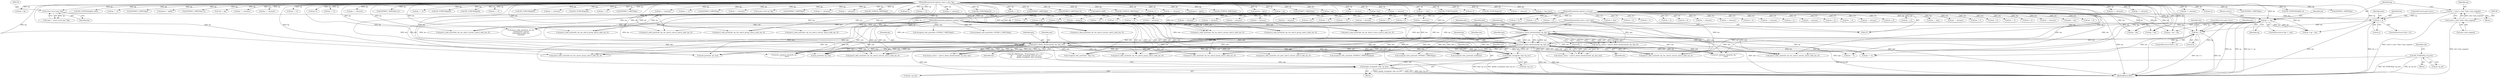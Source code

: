 digraph "0_tcpdump_5dc1860d8267b1e0cb78c9ffa2a40bea2fdb3ddc_4@pointer" {
"1000669" [label="(Call,ipaddr_string(ndo, &ip->ip_dst))"];
"1000663" [label="(Call,ipaddr_string(ndo, &ip->ip_src))"];
"1000224" [label="(Call,pimv2_check_checksum(ndo, bp, bp2, 8))"];
"1000120" [label="(MethodParameterIn,netdissect_options *ndo)"];
"1000121" [label="(MethodParameterIn,register const u_char *bp)"];
"1000143" [label="(Call,bp >= ep)"];
"1000129" [label="(Call,(const struct pim *)bp)"];
"1000135" [label="(Call,ep = (const u_char *)ndo->ndo_snapend)"];
"1000137" [label="(Call,(const u_char *)ndo->ndo_snapend)"];
"1000123" [label="(MethodParameterIn,const u_char *bp2)"];
"1000236" [label="(Call,pimv2_check_checksum(ndo, bp, bp2, len))"];
"1000181" [label="(Call,len < 4)"];
"1000159" [label="(Call,len < 2)"];
"1000122" [label="(MethodParameterIn,register u_int len)"];
"1000245" [label="(Call,pimv2_check_checksum(ndo, bp, bp2, len))"];
"1000653" [label="(Call,ND_TCHECK(ip->ip_dst))"];
"1001291" [label="(Call,bp += advance)"];
"1000662" [label="(Block,)"];
"1000391" [label="(Call,bp+2)"];
"1000386" [label="(Call,EXTRACT_16BITS(bp))"];
"1000131" [label="(Identifier,bp)"];
"1000124" [label="(Block,)"];
"1000184" [label="(ControlStructure,goto trunc;)"];
"1001294" [label="(Call,len -= advance)"];
"1000127" [label="(Call,*pim = (const struct pim *)bp)"];
"1000222" [label="(Call,cksum_status = pimv2_check_checksum(ndo, bp, bp2, 8))"];
"1001417" [label="(Call,pimv2_addr_print(ndo, bp, len, pimv2_unicast, pimv2_addr_len, 0))"];
"1000297" [label="(Call,ND_TCHECK2(bp[0], 4))"];
"1000274" [label="(Call,len -= 4)"];
"1001010" [label="(Call,EXTRACT_16BITS(bp))"];
"1001171" [label="(Call,bp < ep)"];
"1000977" [label="(Call,pimv2_addr_print(ndo, bp, len, pimv2_source, pimv2_addr_len, 0))"];
"1000866" [label="(Call,pimv2_addr_print(ndo, bp, len, pimv2_group, pimv2_addr_len, 0))"];
"1001199" [label="(Call,len -= advance)"];
"1001468" [label="(Call,len -= advance)"];
"1000719" [label="(Call,len -= advance)"];
"1000500" [label="(Call,unsigned_relts_print(ndo, *(bp+1)))"];
"1000340" [label="(Call,ND_TCHECK2(bp[0], olen))"];
"1000150" [label="(Call,bp + len)"];
"1000135" [label="(Call,ep = (const u_char *)ndo->ndo_snapend)"];
"1000912" [label="(Call,bp += 4)"];
"1000464" [label="(Call,EXTRACT_32BITS(bp))"];
"1001429" [label="(Call,len -= advance)"];
"1000122" [label="(MethodParameterIn,register u_int len)"];
"1001360" [label="(Call,pfxcnt = bp[0])"];
"1000145" [label="(Identifier,ep)"];
"1001383" [label="(Call,len < 4)"];
"1000390" [label="(Call,EXTRACT_16BITS(bp+2))"];
"1000536" [label="(Call,*ptr = bp)"];
"1001110" [label="(Call,bp += advance)"];
"1000716" [label="(Call,bp += advance)"];
"1000841" [label="(Call,len -= 4)"];
"1000234" [label="(Call,cksum_status = pimv2_check_checksum(ndo, bp, bp2, len))"];
"1000236" [label="(Call,pimv2_check_checksum(ndo, bp, bp2, len))"];
"1001157" [label="(Call,bp += 4)"];
"1000144" [label="(Identifier,bp)"];
"1000635" [label="(Call,len == 0)"];
"1000137" [label="(Call,(const u_char *)ndo->ndo_snapend)"];
"1000665" [label="(Call,&ip->ip_src)"];
"1000239" [label="(Identifier,bp2)"];
"1000952" [label="(Call,len -= advance)"];
"1000362" [label="(Call,unsigned_relts_print(ndo, EXTRACT_16BITS(bp)))"];
"1000155" [label="(Call,bp + len)"];
"1000143" [label="(Call,bp >= ep)"];
"1000161" [label="(Literal,2)"];
"1001117" [label="(Call,len < 1)"];
"1001366" [label="(Call,len < 2)"];
"1000520" [label="(Call,bp+2)"];
"1001239" [label="(Call,bp += 4)"];
"1001504" [label="(Call,pimv2_addr_print(ndo, bp, len, pimv2_group, pimv2_addr_len, 0))"];
"1000989" [label="(Call,len -= advance)"];
"1001235" [label="(Call,len < 4)"];
"1001543" [label="(Call,len < 2)"];
"1001536" [label="(Call,bp += advance)"];
"1001527" [label="(Call,pimv2_addr_print(ndo, bp, len, pimv2_unicast, pimv2_addr_len, 0))"];
"1000519" [label="(Call,EXTRACT_16BITS(bp+2))"];
"1000159" [label="(Call,len < 2)"];
"1001187" [label="(Call,pimv2_addr_print(ndo, bp, len,\n \t\t\t\t\t\t\t\tpimv2_unicast,\n\t\t\t\t\t\t\t\tpimv2_addr_len,\n\t\t\t\t\t\t\t\t0))"];
"1000556" [label="(Call,pimv2_addr_print(ndo, ptr, plen, pimv2_unicast, pimv2_addr_len, 0))"];
"1001055" [label="(Call,len -= 2)"];
"1000187" [label="(Identifier,pim)"];
"1000336" [label="(Call,len < olen)"];
"1001036" [label="(Call,len < 2)"];
"1001344" [label="(Call,len < 1)"];
"1000329" [label="(Call,bp += 4)"];
"1000248" [label="(Identifier,bp2)"];
"1001040" [label="(Call,ND_TCHECK(bp[2]))"];
"1000162" [label="(ControlStructure,goto trunc;)"];
"1001203" [label="(Call,len < 2)"];
"1000165" [label="(Identifier,pim)"];
"1000659" [label="(Identifier,ndo)"];
"1000226" [label="(Identifier,bp)"];
"1000293" [label="(Call,len < 4)"];
"1001456" [label="(Call,pimv2_addr_print(ndo, bp, len, pimv2_group, pimv2_addr_len, 0))"];
"1001023" [label="(Call,ND_TCHECK(bp[0]))"];
"1000784" [label="(Call,len -= advance)"];
"1001113" [label="(Call,len -= advance)"];
"1001403" [label="(Call,bp += 4)"];
"1000610" [label="(Call,len < 4)"];
"1000240" [label="(Identifier,len)"];
"1000582" [label="(Call,print_unknown_data(ndo, bp, \"\n\t    \", olen))"];
"1001078" [label="(Call,len -= advance)"];
"1000653" [label="(Call,ND_TCHECK(ip->ip_dst))"];
"1000153" [label="(Call,ep = bp + len)"];
"1001348" [label="(Call,ND_TCHECK(bp[0]))"];
"1001196" [label="(Call,bp += advance)"];
"1001222" [label="(Call,ND_TCHECK(bp[2]))"];
"1001134" [label="(Call,len < 2)"];
"1001539" [label="(Call,len -= advance)"];
"1000663" [label="(Call,ipaddr_string(ndo, &ip->ip_src))"];
"1000707" [label="(Call,pimv2_addr_print(ndo, bp, len, pimv2_group, pimv2_addr_len, 0))"];
"1001012" [label="(Call,bp += 2)"];
"1000433" [label="(Call,EXTRACT_32BITS(bp))"];
"1001575" [label="(MethodReturn,RET)"];
"1000121" [label="(MethodParameterIn,register const u_char *bp)"];
"1000683" [label="(Call,ip6_print(ndo, bp, len))"];
"1000146" [label="(Return,return;)"];
"1001153" [label="(Call,len < 4)"];
"1000875" [label="(Call,bp += advance)"];
"1001052" [label="(Call,bp += 2)"];
"1001215" [label="(Call,EXTRACT_16BITS(bp))"];
"1001465" [label="(Call,bp += advance)"];
"1000332" [label="(Call,len -= 4)"];
"1000878" [label="(Call,len -= advance)"];
"1001298" [label="(Call,len < 8)"];
"1000641" [label="(Call,(const struct ip *)bp)"];
"1000626" [label="(Call,EXTRACT_32BITS(bp))"];
"1000120" [label="(MethodParameterIn,netdissect_options *ndo)"];
"1001426" [label="(Call,bp += advance)"];
"1000224" [label="(Call,pimv2_check_checksum(ndo, bp, bp2, 8))"];
"1001513" [label="(Call,bp += advance)"];
"1000160" [label="(Identifier,len)"];
"1000654" [label="(Call,ip->ip_dst)"];
"1000181" [label="(Call,len < 4)"];
"1000249" [label="(Identifier,len)"];
"1001003" [label="(Call,ND_TCHECK_16BITS(bp))"];
"1001015" [label="(Call,len -= 2)"];
"1001481" [label="(Call,pimv2_addr_print(ndo, bp, len, pimv2_unicast, pimv2_addr_len, 0))"];
"1000602" [label="(Call,len -= olen)"];
"1000671" [label="(Call,&ip->ip_dst)"];
"1000228" [label="(Literal,8)"];
"1000129" [label="(Call,(const struct pim *)bp)"];
"1000225" [label="(Identifier,ndo)"];
"1001259" [label="(Call,pimv2_addr_print(ndo, bp, len, pimv2_group, pimv2_addr_len, 0))"];
"1000742" [label="(Call,len -= advance)"];
"1000149" [label="(Identifier,ep)"];
"1001218" [label="(Call,len < 3)"];
"1000142" [label="(ControlStructure,if (bp >= ep))"];
"1000503" [label="(Call,bp+1)"];
"1000183" [label="(Literal,4)"];
"1000628" [label="(Call,bp += 4)"];
"1000288" [label="(Call,len > 0)"];
"1001282" [label="(Call,pimv2_addr_print(ndo, bp, len, pimv2_unicast, pimv2_addr_len, 0))"];
"1000986" [label="(Call,bp += advance)"];
"1000670" [label="(Identifier,ndo)"];
"1000271" [label="(Call,bp += 4)"];
"1000631" [label="(Call,len -= 4)"];
"1001553" [label="(Call,unsigned_relts_print(ndo, EXTRACT_16BITS(bp)))"];
"1000158" [label="(ControlStructure,if (len < 2))"];
"1001370" [label="(Call,ND_TCHECK(bp[1]))"];
"1000123" [label="(MethodParameterIn,const u_char *bp2)"];
"1000148" [label="(Call,ep > bp + len)"];
"1001101" [label="(Call,pimv2_addr_print(ndo, bp, len, pimv2_group, pimv2_addr_len, 0))"];
"1000788" [label="(Call,len < 4)"];
"1000238" [label="(Identifier,bp)"];
"1000245" [label="(Call,pimv2_check_checksum(ndo, bp, bp2, len))"];
"1000838" [label="(Call,bp += 4)"];
"1000246" [label="(Identifier,ndo)"];
"1001516" [label="(Call,len -= advance)"];
"1001555" [label="(Call,EXTRACT_16BITS(bp))"];
"1000540" [label="(Call,plen = len)"];
"1000139" [label="(Call,ndo->ndo_snapend)"];
"1001213" [label="(Call,unsigned_relts_print(ndo, EXTRACT_16BITS(bp)))"];
"1000136" [label="(Identifier,ep)"];
"1001406" [label="(Call,len -= 4)"];
"1000508" [label="(Call,EXTRACT_16BITS(bp+2))"];
"1001307" [label="(Call,bp[0] & 0x80)"];
"1001207" [label="(Call,ND_TCHECK_16BITS(bp))"];
"1001242" [label="(Call,len -= 4)"];
"1000491" [label="(Call,bp+1)"];
"1001075" [label="(Call,bp += advance)"];
"1000237" [label="(Identifier,ndo)"];
"1001147" [label="(Call,frpcnt = bp[1])"];
"1000651" [label="(Block,)"];
"1001547" [label="(Call,ND_TCHECK_16BITS(bp))"];
"1000594" [label="(Call,print_unknown_data(ndo, bp, \"\n\t    \", olen))"];
"1000669" [label="(Call,ipaddr_string(ndo, &ip->ip_dst))"];
"1000227" [label="(Identifier,bp2)"];
"1000796" [label="(Call,ngroup = bp[1])"];
"1000882" [label="(Call,len < 4)"];
"1000180" [label="(ControlStructure,if (len < 4))"];
"1000999" [label="(Call,len < 2)"];
"1001396" [label="(Call,unsigned_relts_print(ndo, EXTRACT_16BITS(&bp[2])))"];
"1000664" [label="(Identifier,ndo)"];
"1001440" [label="(Call,bp < ep)"];
"1001493" [label="(Call,len -= advance)"];
"1000364" [label="(Call,EXTRACT_16BITS(bp))"];
"1001085" [label="(Call,bp < ep)"];
"1001160" [label="(Call,len -= 4)"];
"1000772" [label="(Call,pimv2_addr_print(ndo, bp, len, pimv2_unicast, pimv2_addr_len, 0))"];
"1000739" [label="(Call,bp += advance)"];
"1000243" [label="(Call,cksum_status = pimv2_check_checksum(ndo, bp, bp2, len))"];
"1000546" [label="(Call,bp+olen)"];
"1001490" [label="(Call,bp += advance)"];
"1000835" [label="(Call,unsigned_relts_print(ndo, holdtime))"];
"1000599" [label="(Call,bp += olen)"];
"1001121" [label="(Call,ND_TCHECK(bp[0]))"];
"1000509" [label="(Call,bp+2)"];
"1000940" [label="(Call,pimv2_addr_print(ndo, bp, len, pimv2_source, pimv2_addr_len, 0))"];
"1001138" [label="(Call,ND_TCHECK(bp[1]))"];
"1000247" [label="(Identifier,bp)"];
"1001268" [label="(Call,bp += advance)"];
"1000544" [label="(Call,ptr < (bp+olen))"];
"1001019" [label="(Call,len < 1)"];
"1000677" [label="(Call,ip_print(ndo, bp, len))"];
"1001066" [label="(Call,pimv2_addr_print(ndo, bp, len, pimv2_unicast, pimv2_addr_len, 0))"];
"1000657" [label="(Call,ND_PRINT((ndo, \"IP-Null-header %s > %s\",\n \t\t\t          ipaddr_string(ndo, &ip->ip_src),\n \t\t\t          ipaddr_string(ndo, &ip->ip_dst))))"];
"1000730" [label="(Call,pimv2_addr_print(ndo, bp, len, pimv2_unicast, pimv2_addr_len, 0))"];
"1000781" [label="(Call,bp += advance)"];
"1000915" [label="(Call,len -= 4)"];
"1000949" [label="(Call,bp += advance)"];
"1001271" [label="(Call,len -= advance)"];
"1000182" [label="(Identifier,len)"];
"1000669" -> "1000662"  [label="AST: "];
"1000669" -> "1000671"  [label="CFG: "];
"1000670" -> "1000669"  [label="AST: "];
"1000671" -> "1000669"  [label="AST: "];
"1000657" -> "1000669"  [label="CFG: "];
"1000669" -> "1001575"  [label="DDG: ndo"];
"1000669" -> "1001575"  [label="DDG: &ip->ip_dst"];
"1000669" -> "1001575"  [label="DDG: ipaddr_string(ndo, &ip->ip_dst)"];
"1000663" -> "1000669"  [label="DDG: ndo"];
"1000120" -> "1000669"  [label="DDG: ndo"];
"1000653" -> "1000669"  [label="DDG: ip->ip_dst"];
"1000663" -> "1000662"  [label="AST: "];
"1000663" -> "1000665"  [label="CFG: "];
"1000664" -> "1000663"  [label="AST: "];
"1000665" -> "1000663"  [label="AST: "];
"1000670" -> "1000663"  [label="CFG: "];
"1000663" -> "1001575"  [label="DDG: ipaddr_string(ndo, &ip->ip_src)"];
"1000663" -> "1001575"  [label="DDG: &ip->ip_src"];
"1000224" -> "1000663"  [label="DDG: ndo"];
"1000236" -> "1000663"  [label="DDG: ndo"];
"1000245" -> "1000663"  [label="DDG: ndo"];
"1000120" -> "1000663"  [label="DDG: ndo"];
"1000224" -> "1000222"  [label="AST: "];
"1000224" -> "1000228"  [label="CFG: "];
"1000225" -> "1000224"  [label="AST: "];
"1000226" -> "1000224"  [label="AST: "];
"1000227" -> "1000224"  [label="AST: "];
"1000228" -> "1000224"  [label="AST: "];
"1000222" -> "1000224"  [label="CFG: "];
"1000224" -> "1001575"  [label="DDG: ndo"];
"1000224" -> "1001575"  [label="DDG: bp2"];
"1000224" -> "1000222"  [label="DDG: ndo"];
"1000224" -> "1000222"  [label="DDG: bp"];
"1000224" -> "1000222"  [label="DDG: bp2"];
"1000224" -> "1000222"  [label="DDG: 8"];
"1000120" -> "1000224"  [label="DDG: ndo"];
"1000121" -> "1000224"  [label="DDG: bp"];
"1000143" -> "1000224"  [label="DDG: bp"];
"1000123" -> "1000224"  [label="DDG: bp2"];
"1000224" -> "1000236"  [label="DDG: ndo"];
"1000224" -> "1000236"  [label="DDG: bp"];
"1000224" -> "1000236"  [label="DDG: bp2"];
"1000224" -> "1000271"  [label="DDG: bp"];
"1000224" -> "1000362"  [label="DDG: ndo"];
"1000224" -> "1000500"  [label="DDG: ndo"];
"1000224" -> "1000556"  [label="DDG: ndo"];
"1000224" -> "1000582"  [label="DDG: ndo"];
"1000224" -> "1000594"  [label="DDG: ndo"];
"1000224" -> "1000677"  [label="DDG: ndo"];
"1000224" -> "1000683"  [label="DDG: ndo"];
"1000224" -> "1000707"  [label="DDG: ndo"];
"1000224" -> "1000772"  [label="DDG: ndo"];
"1000224" -> "1000835"  [label="DDG: ndo"];
"1000224" -> "1000866"  [label="DDG: ndo"];
"1000224" -> "1001066"  [label="DDG: ndo"];
"1000224" -> "1001259"  [label="DDG: ndo"];
"1000224" -> "1001396"  [label="DDG: ndo"];
"1000224" -> "1001481"  [label="DDG: ndo"];
"1000120" -> "1000119"  [label="AST: "];
"1000120" -> "1001575"  [label="DDG: ndo"];
"1000120" -> "1000236"  [label="DDG: ndo"];
"1000120" -> "1000245"  [label="DDG: ndo"];
"1000120" -> "1000362"  [label="DDG: ndo"];
"1000120" -> "1000500"  [label="DDG: ndo"];
"1000120" -> "1000556"  [label="DDG: ndo"];
"1000120" -> "1000582"  [label="DDG: ndo"];
"1000120" -> "1000594"  [label="DDG: ndo"];
"1000120" -> "1000677"  [label="DDG: ndo"];
"1000120" -> "1000683"  [label="DDG: ndo"];
"1000120" -> "1000707"  [label="DDG: ndo"];
"1000120" -> "1000730"  [label="DDG: ndo"];
"1000120" -> "1000772"  [label="DDG: ndo"];
"1000120" -> "1000835"  [label="DDG: ndo"];
"1000120" -> "1000866"  [label="DDG: ndo"];
"1000120" -> "1000940"  [label="DDG: ndo"];
"1000120" -> "1000977"  [label="DDG: ndo"];
"1000120" -> "1001066"  [label="DDG: ndo"];
"1000120" -> "1001101"  [label="DDG: ndo"];
"1000120" -> "1001187"  [label="DDG: ndo"];
"1000120" -> "1001213"  [label="DDG: ndo"];
"1000120" -> "1001259"  [label="DDG: ndo"];
"1000120" -> "1001282"  [label="DDG: ndo"];
"1000120" -> "1001396"  [label="DDG: ndo"];
"1000120" -> "1001417"  [label="DDG: ndo"];
"1000120" -> "1001456"  [label="DDG: ndo"];
"1000120" -> "1001481"  [label="DDG: ndo"];
"1000120" -> "1001504"  [label="DDG: ndo"];
"1000120" -> "1001527"  [label="DDG: ndo"];
"1000120" -> "1001553"  [label="DDG: ndo"];
"1000121" -> "1000119"  [label="AST: "];
"1000121" -> "1001575"  [label="DDG: bp"];
"1000121" -> "1000129"  [label="DDG: bp"];
"1000121" -> "1000143"  [label="DDG: bp"];
"1000121" -> "1000148"  [label="DDG: bp"];
"1000121" -> "1000150"  [label="DDG: bp"];
"1000121" -> "1000153"  [label="DDG: bp"];
"1000121" -> "1000155"  [label="DDG: bp"];
"1000121" -> "1000236"  [label="DDG: bp"];
"1000121" -> "1000245"  [label="DDG: bp"];
"1000121" -> "1000271"  [label="DDG: bp"];
"1000121" -> "1000297"  [label="DDG: bp"];
"1000121" -> "1000329"  [label="DDG: bp"];
"1000121" -> "1000340"  [label="DDG: bp"];
"1000121" -> "1000364"  [label="DDG: bp"];
"1000121" -> "1000386"  [label="DDG: bp"];
"1000121" -> "1000390"  [label="DDG: bp"];
"1000121" -> "1000391"  [label="DDG: bp"];
"1000121" -> "1000433"  [label="DDG: bp"];
"1000121" -> "1000464"  [label="DDG: bp"];
"1000121" -> "1000491"  [label="DDG: bp"];
"1000121" -> "1000503"  [label="DDG: bp"];
"1000121" -> "1000508"  [label="DDG: bp"];
"1000121" -> "1000509"  [label="DDG: bp"];
"1000121" -> "1000519"  [label="DDG: bp"];
"1000121" -> "1000520"  [label="DDG: bp"];
"1000121" -> "1000536"  [label="DDG: bp"];
"1000121" -> "1000544"  [label="DDG: bp"];
"1000121" -> "1000546"  [label="DDG: bp"];
"1000121" -> "1000582"  [label="DDG: bp"];
"1000121" -> "1000594"  [label="DDG: bp"];
"1000121" -> "1000599"  [label="DDG: bp"];
"1000121" -> "1000626"  [label="DDG: bp"];
"1000121" -> "1000628"  [label="DDG: bp"];
"1000121" -> "1000641"  [label="DDG: bp"];
"1000121" -> "1000677"  [label="DDG: bp"];
"1000121" -> "1000683"  [label="DDG: bp"];
"1000121" -> "1000707"  [label="DDG: bp"];
"1000121" -> "1000716"  [label="DDG: bp"];
"1000121" -> "1000730"  [label="DDG: bp"];
"1000121" -> "1000739"  [label="DDG: bp"];
"1000121" -> "1000772"  [label="DDG: bp"];
"1000121" -> "1000781"  [label="DDG: bp"];
"1000121" -> "1000796"  [label="DDG: bp"];
"1000121" -> "1000838"  [label="DDG: bp"];
"1000121" -> "1000866"  [label="DDG: bp"];
"1000121" -> "1000875"  [label="DDG: bp"];
"1000121" -> "1000912"  [label="DDG: bp"];
"1000121" -> "1000940"  [label="DDG: bp"];
"1000121" -> "1000949"  [label="DDG: bp"];
"1000121" -> "1000977"  [label="DDG: bp"];
"1000121" -> "1000986"  [label="DDG: bp"];
"1000121" -> "1001003"  [label="DDG: bp"];
"1000121" -> "1001010"  [label="DDG: bp"];
"1000121" -> "1001012"  [label="DDG: bp"];
"1000121" -> "1001023"  [label="DDG: bp"];
"1000121" -> "1001040"  [label="DDG: bp"];
"1000121" -> "1001052"  [label="DDG: bp"];
"1000121" -> "1001066"  [label="DDG: bp"];
"1000121" -> "1001075"  [label="DDG: bp"];
"1000121" -> "1001085"  [label="DDG: bp"];
"1000121" -> "1001101"  [label="DDG: bp"];
"1000121" -> "1001110"  [label="DDG: bp"];
"1000121" -> "1001121"  [label="DDG: bp"];
"1000121" -> "1001138"  [label="DDG: bp"];
"1000121" -> "1001147"  [label="DDG: bp"];
"1000121" -> "1001157"  [label="DDG: bp"];
"1000121" -> "1001171"  [label="DDG: bp"];
"1000121" -> "1001187"  [label="DDG: bp"];
"1000121" -> "1001196"  [label="DDG: bp"];
"1000121" -> "1001207"  [label="DDG: bp"];
"1000121" -> "1001215"  [label="DDG: bp"];
"1000121" -> "1001222"  [label="DDG: bp"];
"1000121" -> "1001239"  [label="DDG: bp"];
"1000121" -> "1001259"  [label="DDG: bp"];
"1000121" -> "1001268"  [label="DDG: bp"];
"1000121" -> "1001282"  [label="DDG: bp"];
"1000121" -> "1001291"  [label="DDG: bp"];
"1000121" -> "1001307"  [label="DDG: bp"];
"1000121" -> "1001348"  [label="DDG: bp"];
"1000121" -> "1001360"  [label="DDG: bp"];
"1000121" -> "1001370"  [label="DDG: bp"];
"1000121" -> "1001403"  [label="DDG: bp"];
"1000121" -> "1001417"  [label="DDG: bp"];
"1000121" -> "1001426"  [label="DDG: bp"];
"1000121" -> "1001440"  [label="DDG: bp"];
"1000121" -> "1001456"  [label="DDG: bp"];
"1000121" -> "1001465"  [label="DDG: bp"];
"1000121" -> "1001481"  [label="DDG: bp"];
"1000121" -> "1001490"  [label="DDG: bp"];
"1000121" -> "1001504"  [label="DDG: bp"];
"1000121" -> "1001513"  [label="DDG: bp"];
"1000121" -> "1001527"  [label="DDG: bp"];
"1000121" -> "1001536"  [label="DDG: bp"];
"1000121" -> "1001547"  [label="DDG: bp"];
"1000121" -> "1001555"  [label="DDG: bp"];
"1000143" -> "1000142"  [label="AST: "];
"1000143" -> "1000145"  [label="CFG: "];
"1000144" -> "1000143"  [label="AST: "];
"1000145" -> "1000143"  [label="AST: "];
"1000146" -> "1000143"  [label="CFG: "];
"1000149" -> "1000143"  [label="CFG: "];
"1000143" -> "1001575"  [label="DDG: bp"];
"1000143" -> "1001575"  [label="DDG: ep"];
"1000143" -> "1001575"  [label="DDG: bp >= ep"];
"1000129" -> "1000143"  [label="DDG: bp"];
"1000135" -> "1000143"  [label="DDG: ep"];
"1000143" -> "1000148"  [label="DDG: ep"];
"1000143" -> "1000148"  [label="DDG: bp"];
"1000143" -> "1000150"  [label="DDG: bp"];
"1000143" -> "1000153"  [label="DDG: bp"];
"1000143" -> "1000155"  [label="DDG: bp"];
"1000143" -> "1000245"  [label="DDG: bp"];
"1000143" -> "1000271"  [label="DDG: bp"];
"1000129" -> "1000127"  [label="AST: "];
"1000129" -> "1000131"  [label="CFG: "];
"1000130" -> "1000129"  [label="AST: "];
"1000131" -> "1000129"  [label="AST: "];
"1000127" -> "1000129"  [label="CFG: "];
"1000129" -> "1000127"  [label="DDG: bp"];
"1000135" -> "1000124"  [label="AST: "];
"1000135" -> "1000137"  [label="CFG: "];
"1000136" -> "1000135"  [label="AST: "];
"1000137" -> "1000135"  [label="AST: "];
"1000144" -> "1000135"  [label="CFG: "];
"1000135" -> "1001575"  [label="DDG: (const u_char *)ndo->ndo_snapend"];
"1000137" -> "1000135"  [label="DDG: ndo->ndo_snapend"];
"1000137" -> "1000139"  [label="CFG: "];
"1000138" -> "1000137"  [label="AST: "];
"1000139" -> "1000137"  [label="AST: "];
"1000137" -> "1001575"  [label="DDG: ndo->ndo_snapend"];
"1000123" -> "1000119"  [label="AST: "];
"1000123" -> "1001575"  [label="DDG: bp2"];
"1000123" -> "1000236"  [label="DDG: bp2"];
"1000123" -> "1000245"  [label="DDG: bp2"];
"1000236" -> "1000234"  [label="AST: "];
"1000236" -> "1000240"  [label="CFG: "];
"1000237" -> "1000236"  [label="AST: "];
"1000238" -> "1000236"  [label="AST: "];
"1000239" -> "1000236"  [label="AST: "];
"1000240" -> "1000236"  [label="AST: "];
"1000234" -> "1000236"  [label="CFG: "];
"1000236" -> "1001575"  [label="DDG: ndo"];
"1000236" -> "1001575"  [label="DDG: bp2"];
"1000236" -> "1000234"  [label="DDG: ndo"];
"1000236" -> "1000234"  [label="DDG: bp"];
"1000236" -> "1000234"  [label="DDG: bp2"];
"1000236" -> "1000234"  [label="DDG: len"];
"1000181" -> "1000236"  [label="DDG: len"];
"1000122" -> "1000236"  [label="DDG: len"];
"1000236" -> "1000271"  [label="DDG: bp"];
"1000236" -> "1000274"  [label="DDG: len"];
"1000236" -> "1000362"  [label="DDG: ndo"];
"1000236" -> "1000500"  [label="DDG: ndo"];
"1000236" -> "1000556"  [label="DDG: ndo"];
"1000236" -> "1000582"  [label="DDG: ndo"];
"1000236" -> "1000594"  [label="DDG: ndo"];
"1000236" -> "1000677"  [label="DDG: ndo"];
"1000236" -> "1000683"  [label="DDG: ndo"];
"1000236" -> "1000707"  [label="DDG: ndo"];
"1000236" -> "1000772"  [label="DDG: ndo"];
"1000236" -> "1000835"  [label="DDG: ndo"];
"1000236" -> "1000866"  [label="DDG: ndo"];
"1000236" -> "1001066"  [label="DDG: ndo"];
"1000236" -> "1001259"  [label="DDG: ndo"];
"1000236" -> "1001396"  [label="DDG: ndo"];
"1000236" -> "1001481"  [label="DDG: ndo"];
"1000181" -> "1000180"  [label="AST: "];
"1000181" -> "1000183"  [label="CFG: "];
"1000182" -> "1000181"  [label="AST: "];
"1000183" -> "1000181"  [label="AST: "];
"1000184" -> "1000181"  [label="CFG: "];
"1000187" -> "1000181"  [label="CFG: "];
"1000181" -> "1001575"  [label="DDG: len"];
"1000181" -> "1001575"  [label="DDG: len < 4"];
"1000159" -> "1000181"  [label="DDG: len"];
"1000122" -> "1000181"  [label="DDG: len"];
"1000181" -> "1000245"  [label="DDG: len"];
"1000181" -> "1000274"  [label="DDG: len"];
"1000159" -> "1000158"  [label="AST: "];
"1000159" -> "1000161"  [label="CFG: "];
"1000160" -> "1000159"  [label="AST: "];
"1000161" -> "1000159"  [label="AST: "];
"1000162" -> "1000159"  [label="CFG: "];
"1000165" -> "1000159"  [label="CFG: "];
"1000159" -> "1001575"  [label="DDG: len < 2"];
"1000159" -> "1001575"  [label="DDG: len"];
"1000122" -> "1000159"  [label="DDG: len"];
"1000122" -> "1000119"  [label="AST: "];
"1000122" -> "1001575"  [label="DDG: len"];
"1000122" -> "1000148"  [label="DDG: len"];
"1000122" -> "1000150"  [label="DDG: len"];
"1000122" -> "1000153"  [label="DDG: len"];
"1000122" -> "1000155"  [label="DDG: len"];
"1000122" -> "1000245"  [label="DDG: len"];
"1000122" -> "1000274"  [label="DDG: len"];
"1000122" -> "1000288"  [label="DDG: len"];
"1000122" -> "1000293"  [label="DDG: len"];
"1000122" -> "1000332"  [label="DDG: len"];
"1000122" -> "1000336"  [label="DDG: len"];
"1000122" -> "1000540"  [label="DDG: len"];
"1000122" -> "1000602"  [label="DDG: len"];
"1000122" -> "1000610"  [label="DDG: len"];
"1000122" -> "1000631"  [label="DDG: len"];
"1000122" -> "1000635"  [label="DDG: len"];
"1000122" -> "1000677"  [label="DDG: len"];
"1000122" -> "1000683"  [label="DDG: len"];
"1000122" -> "1000707"  [label="DDG: len"];
"1000122" -> "1000719"  [label="DDG: len"];
"1000122" -> "1000730"  [label="DDG: len"];
"1000122" -> "1000742"  [label="DDG: len"];
"1000122" -> "1000772"  [label="DDG: len"];
"1000122" -> "1000784"  [label="DDG: len"];
"1000122" -> "1000788"  [label="DDG: len"];
"1000122" -> "1000841"  [label="DDG: len"];
"1000122" -> "1000866"  [label="DDG: len"];
"1000122" -> "1000878"  [label="DDG: len"];
"1000122" -> "1000882"  [label="DDG: len"];
"1000122" -> "1000915"  [label="DDG: len"];
"1000122" -> "1000940"  [label="DDG: len"];
"1000122" -> "1000952"  [label="DDG: len"];
"1000122" -> "1000977"  [label="DDG: len"];
"1000122" -> "1000989"  [label="DDG: len"];
"1000122" -> "1000999"  [label="DDG: len"];
"1000122" -> "1001015"  [label="DDG: len"];
"1000122" -> "1001019"  [label="DDG: len"];
"1000122" -> "1001036"  [label="DDG: len"];
"1000122" -> "1001055"  [label="DDG: len"];
"1000122" -> "1001066"  [label="DDG: len"];
"1000122" -> "1001078"  [label="DDG: len"];
"1000122" -> "1001101"  [label="DDG: len"];
"1000122" -> "1001113"  [label="DDG: len"];
"1000122" -> "1001117"  [label="DDG: len"];
"1000122" -> "1001134"  [label="DDG: len"];
"1000122" -> "1001153"  [label="DDG: len"];
"1000122" -> "1001160"  [label="DDG: len"];
"1000122" -> "1001187"  [label="DDG: len"];
"1000122" -> "1001199"  [label="DDG: len"];
"1000122" -> "1001203"  [label="DDG: len"];
"1000122" -> "1001218"  [label="DDG: len"];
"1000122" -> "1001235"  [label="DDG: len"];
"1000122" -> "1001242"  [label="DDG: len"];
"1000122" -> "1001259"  [label="DDG: len"];
"1000122" -> "1001271"  [label="DDG: len"];
"1000122" -> "1001282"  [label="DDG: len"];
"1000122" -> "1001294"  [label="DDG: len"];
"1000122" -> "1001298"  [label="DDG: len"];
"1000122" -> "1001344"  [label="DDG: len"];
"1000122" -> "1001366"  [label="DDG: len"];
"1000122" -> "1001383"  [label="DDG: len"];
"1000122" -> "1001406"  [label="DDG: len"];
"1000122" -> "1001417"  [label="DDG: len"];
"1000122" -> "1001429"  [label="DDG: len"];
"1000122" -> "1001456"  [label="DDG: len"];
"1000122" -> "1001468"  [label="DDG: len"];
"1000122" -> "1001481"  [label="DDG: len"];
"1000122" -> "1001493"  [label="DDG: len"];
"1000122" -> "1001504"  [label="DDG: len"];
"1000122" -> "1001516"  [label="DDG: len"];
"1000122" -> "1001527"  [label="DDG: len"];
"1000122" -> "1001539"  [label="DDG: len"];
"1000122" -> "1001543"  [label="DDG: len"];
"1000245" -> "1000243"  [label="AST: "];
"1000245" -> "1000249"  [label="CFG: "];
"1000246" -> "1000245"  [label="AST: "];
"1000247" -> "1000245"  [label="AST: "];
"1000248" -> "1000245"  [label="AST: "];
"1000249" -> "1000245"  [label="AST: "];
"1000243" -> "1000245"  [label="CFG: "];
"1000245" -> "1001575"  [label="DDG: bp2"];
"1000245" -> "1001575"  [label="DDG: ndo"];
"1000245" -> "1000243"  [label="DDG: ndo"];
"1000245" -> "1000243"  [label="DDG: bp"];
"1000245" -> "1000243"  [label="DDG: bp2"];
"1000245" -> "1000243"  [label="DDG: len"];
"1000245" -> "1000271"  [label="DDG: bp"];
"1000245" -> "1000274"  [label="DDG: len"];
"1000245" -> "1000362"  [label="DDG: ndo"];
"1000245" -> "1000500"  [label="DDG: ndo"];
"1000245" -> "1000556"  [label="DDG: ndo"];
"1000245" -> "1000582"  [label="DDG: ndo"];
"1000245" -> "1000594"  [label="DDG: ndo"];
"1000245" -> "1000677"  [label="DDG: ndo"];
"1000245" -> "1000683"  [label="DDG: ndo"];
"1000245" -> "1000707"  [label="DDG: ndo"];
"1000245" -> "1000772"  [label="DDG: ndo"];
"1000245" -> "1000835"  [label="DDG: ndo"];
"1000245" -> "1000866"  [label="DDG: ndo"];
"1000245" -> "1001066"  [label="DDG: ndo"];
"1000245" -> "1001259"  [label="DDG: ndo"];
"1000245" -> "1001396"  [label="DDG: ndo"];
"1000245" -> "1001481"  [label="DDG: ndo"];
"1000653" -> "1000651"  [label="AST: "];
"1000653" -> "1000654"  [label="CFG: "];
"1000654" -> "1000653"  [label="AST: "];
"1000659" -> "1000653"  [label="CFG: "];
"1000653" -> "1001575"  [label="DDG: ND_TCHECK(ip->ip_dst)"];
"1000653" -> "1001575"  [label="DDG: ip->ip_dst"];
}
